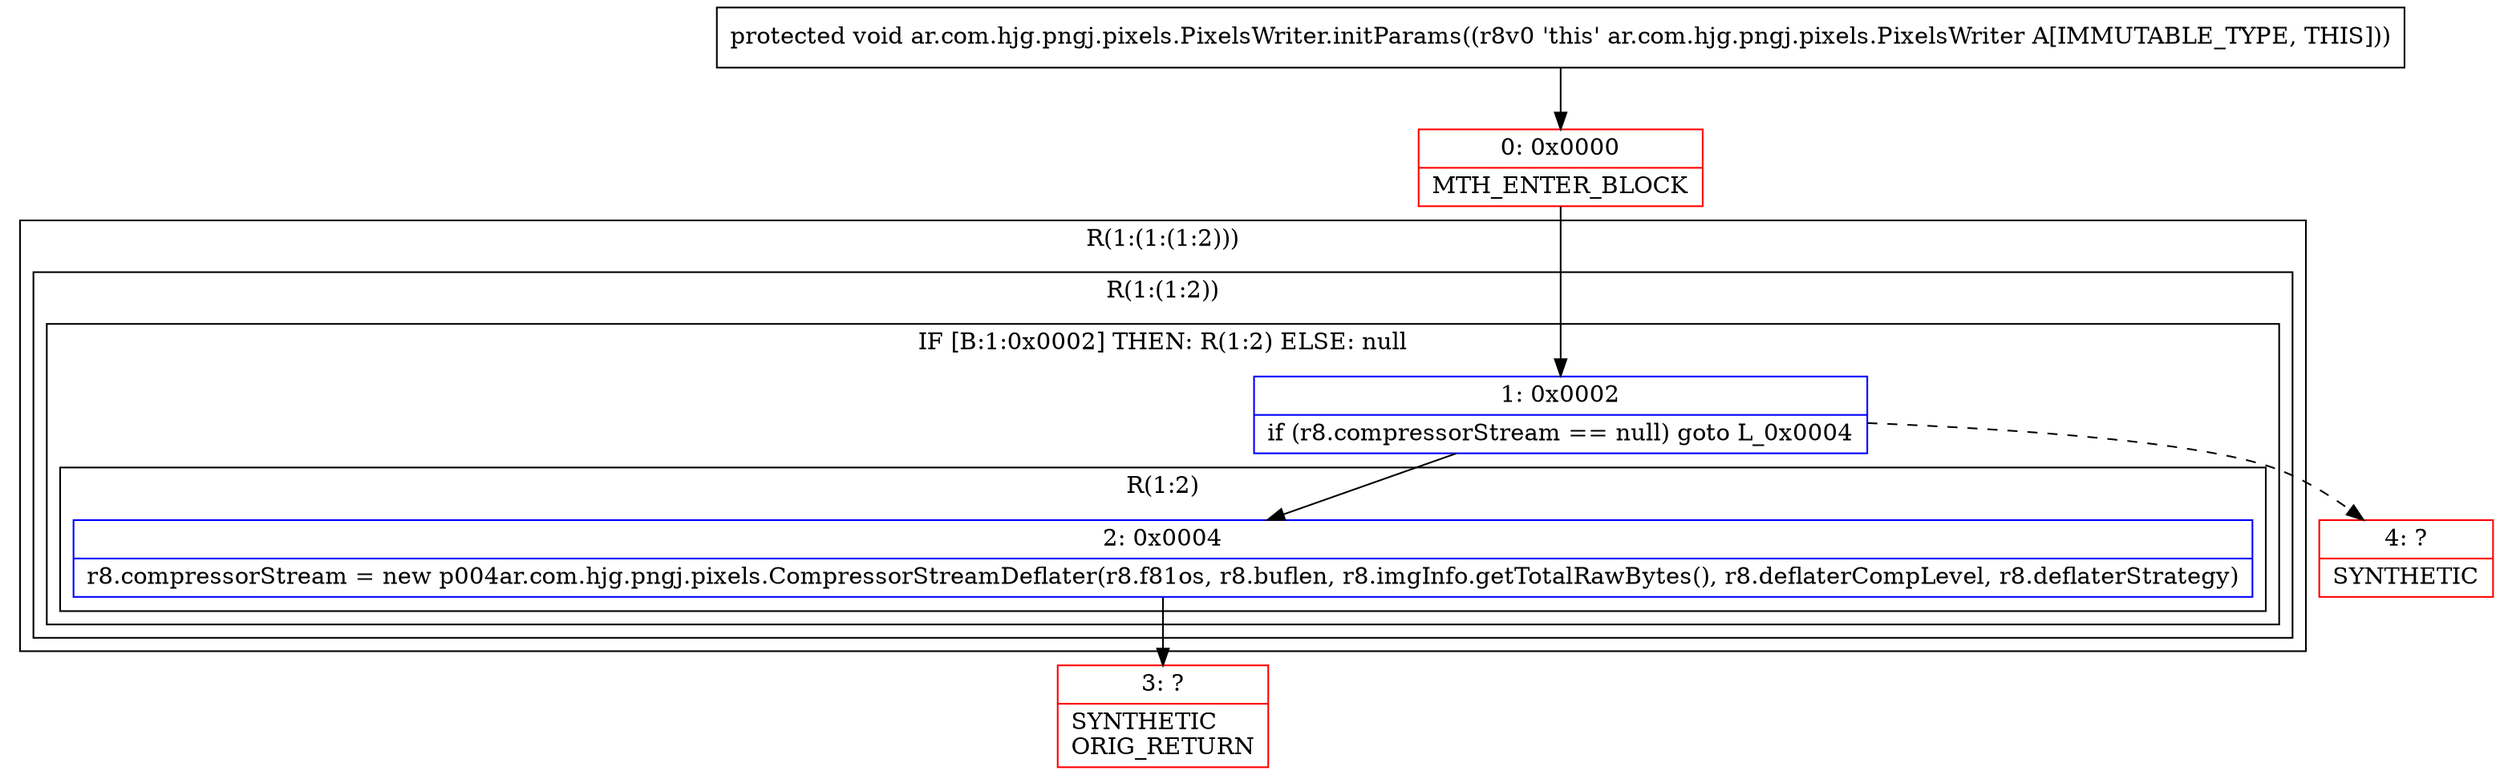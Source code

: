 digraph "CFG forar.com.hjg.pngj.pixels.PixelsWriter.initParams()V" {
subgraph cluster_Region_885346113 {
label = "R(1:(1:(1:2)))";
node [shape=record,color=blue];
subgraph cluster_Region_1276656997 {
label = "R(1:(1:2))";
node [shape=record,color=blue];
subgraph cluster_IfRegion_1121799317 {
label = "IF [B:1:0x0002] THEN: R(1:2) ELSE: null";
node [shape=record,color=blue];
Node_1 [shape=record,label="{1\:\ 0x0002|if (r8.compressorStream == null) goto L_0x0004\l}"];
subgraph cluster_Region_46617959 {
label = "R(1:2)";
node [shape=record,color=blue];
Node_2 [shape=record,label="{2\:\ 0x0004|r8.compressorStream = new p004ar.com.hjg.pngj.pixels.CompressorStreamDeflater(r8.f81os, r8.buflen, r8.imgInfo.getTotalRawBytes(), r8.deflaterCompLevel, r8.deflaterStrategy)\l}"];
}
}
}
}
Node_0 [shape=record,color=red,label="{0\:\ 0x0000|MTH_ENTER_BLOCK\l}"];
Node_3 [shape=record,color=red,label="{3\:\ ?|SYNTHETIC\lORIG_RETURN\l}"];
Node_4 [shape=record,color=red,label="{4\:\ ?|SYNTHETIC\l}"];
MethodNode[shape=record,label="{protected void ar.com.hjg.pngj.pixels.PixelsWriter.initParams((r8v0 'this' ar.com.hjg.pngj.pixels.PixelsWriter A[IMMUTABLE_TYPE, THIS])) }"];
MethodNode -> Node_0;
Node_1 -> Node_2;
Node_1 -> Node_4[style=dashed];
Node_2 -> Node_3;
Node_0 -> Node_1;
}

